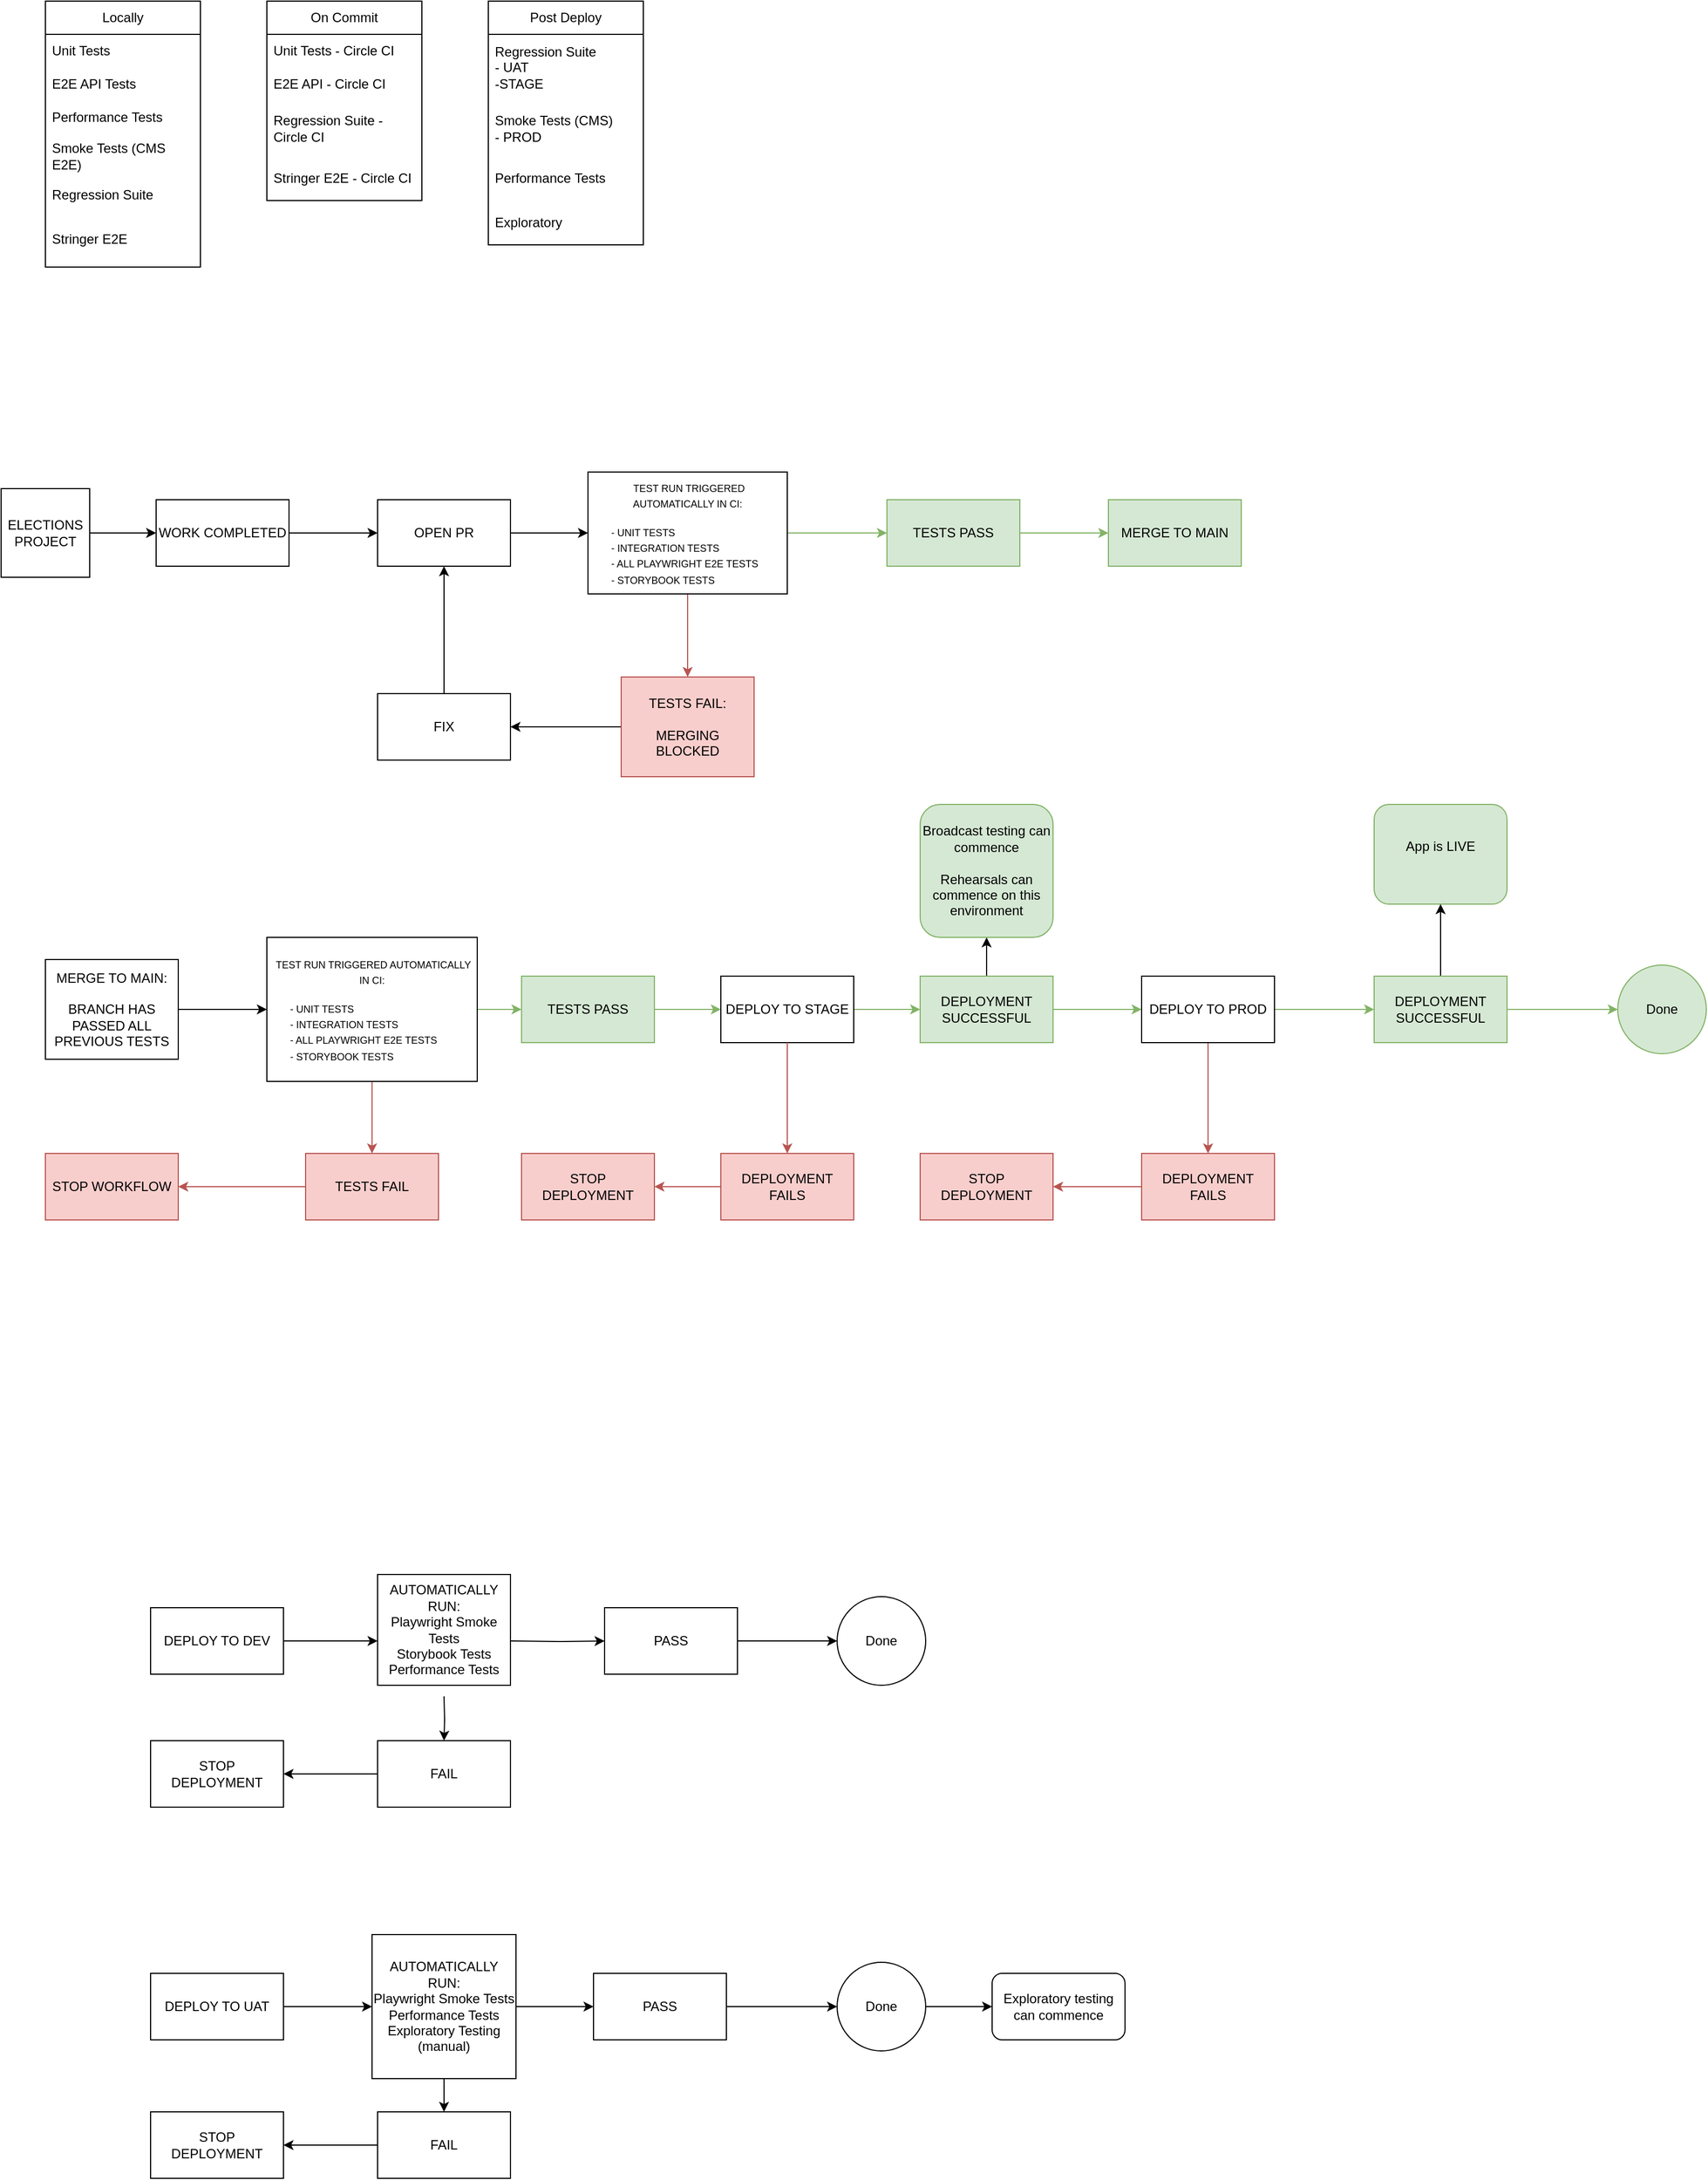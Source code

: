 <mxfile version="27.2.0">
  <diagram name="Page-1" id="F1OOcrW6D3RRBcVDZrj7">
    <mxGraphModel dx="1426" dy="790" grid="1" gridSize="10" guides="1" tooltips="1" connect="1" arrows="1" fold="1" page="1" pageScale="1" pageWidth="2339" pageHeight="3300" math="0" shadow="0">
      <root>
        <mxCell id="0" />
        <mxCell id="1" parent="0" />
        <mxCell id="KTq_Er68q4V80zFjPGYi-2" value="Locally" style="swimlane;fontStyle=0;childLayout=stackLayout;horizontal=1;startSize=30;horizontalStack=0;resizeParent=1;resizeParentMax=0;resizeLast=0;collapsible=1;marginBottom=0;whiteSpace=wrap;html=1;" parent="1" vertex="1">
          <mxGeometry x="80" y="40" width="140" height="240" as="geometry">
            <mxRectangle x="80" y="40" width="80" height="30" as="alternateBounds" />
          </mxGeometry>
        </mxCell>
        <mxCell id="KTq_Er68q4V80zFjPGYi-3" value="Unit Tests" style="text;strokeColor=none;fillColor=none;align=left;verticalAlign=middle;spacingLeft=4;spacingRight=4;overflow=hidden;points=[[0,0.5],[1,0.5]];portConstraint=eastwest;rotatable=0;whiteSpace=wrap;html=1;" parent="KTq_Er68q4V80zFjPGYi-2" vertex="1">
          <mxGeometry y="30" width="140" height="30" as="geometry" />
        </mxCell>
        <mxCell id="KTq_Er68q4V80zFjPGYi-4" value="E2E API Tests" style="text;strokeColor=none;fillColor=none;align=left;verticalAlign=middle;spacingLeft=4;spacingRight=4;overflow=hidden;points=[[0,0.5],[1,0.5]];portConstraint=eastwest;rotatable=0;whiteSpace=wrap;html=1;" parent="KTq_Er68q4V80zFjPGYi-2" vertex="1">
          <mxGeometry y="60" width="140" height="30" as="geometry" />
        </mxCell>
        <mxCell id="KTq_Er68q4V80zFjPGYi-5" value="Performance Tests" style="text;strokeColor=none;fillColor=none;align=left;verticalAlign=middle;spacingLeft=4;spacingRight=4;overflow=hidden;points=[[0,0.5],[1,0.5]];portConstraint=eastwest;rotatable=0;whiteSpace=wrap;html=1;" parent="KTq_Er68q4V80zFjPGYi-2" vertex="1">
          <mxGeometry y="90" width="140" height="30" as="geometry" />
        </mxCell>
        <mxCell id="KTq_Er68q4V80zFjPGYi-15" value="Smoke Tests (CMS E2E)" style="text;strokeColor=none;fillColor=none;align=left;verticalAlign=middle;spacingLeft=4;spacingRight=4;overflow=hidden;points=[[0,0.5],[1,0.5]];portConstraint=eastwest;rotatable=0;whiteSpace=wrap;html=1;" parent="KTq_Er68q4V80zFjPGYi-2" vertex="1">
          <mxGeometry y="120" width="140" height="40" as="geometry" />
        </mxCell>
        <mxCell id="KTq_Er68q4V80zFjPGYi-16" value="Regression Suite" style="text;strokeColor=none;fillColor=none;align=left;verticalAlign=middle;spacingLeft=4;spacingRight=4;overflow=hidden;points=[[0,0.5],[1,0.5]];portConstraint=eastwest;rotatable=0;whiteSpace=wrap;html=1;" parent="KTq_Er68q4V80zFjPGYi-2" vertex="1">
          <mxGeometry y="160" width="140" height="30" as="geometry" />
        </mxCell>
        <mxCell id="KTq_Er68q4V80zFjPGYi-14" value="Stringer E2E" style="text;strokeColor=none;fillColor=none;align=left;verticalAlign=middle;spacingLeft=4;spacingRight=4;overflow=hidden;points=[[0,0.5],[1,0.5]];portConstraint=eastwest;rotatable=0;whiteSpace=wrap;html=1;" parent="KTq_Er68q4V80zFjPGYi-2" vertex="1">
          <mxGeometry y="190" width="140" height="50" as="geometry" />
        </mxCell>
        <mxCell id="KTq_Er68q4V80zFjPGYi-6" value="On Commit" style="swimlane;fontStyle=0;childLayout=stackLayout;horizontal=1;startSize=30;horizontalStack=0;resizeParent=1;resizeParentMax=0;resizeLast=0;collapsible=1;marginBottom=0;whiteSpace=wrap;html=1;" parent="1" vertex="1">
          <mxGeometry x="280" y="40" width="140" height="180" as="geometry">
            <mxRectangle x="280" y="40" width="100" height="30" as="alternateBounds" />
          </mxGeometry>
        </mxCell>
        <mxCell id="KTq_Er68q4V80zFjPGYi-7" value="Unit Tests - Circle CI" style="text;strokeColor=none;fillColor=none;align=left;verticalAlign=middle;spacingLeft=4;spacingRight=4;overflow=hidden;points=[[0,0.5],[1,0.5]];portConstraint=eastwest;rotatable=0;whiteSpace=wrap;html=1;" parent="KTq_Er68q4V80zFjPGYi-6" vertex="1">
          <mxGeometry y="30" width="140" height="30" as="geometry" />
        </mxCell>
        <mxCell id="KTq_Er68q4V80zFjPGYi-8" value="E2E API - Circle CI" style="text;strokeColor=none;fillColor=none;align=left;verticalAlign=middle;spacingLeft=4;spacingRight=4;overflow=hidden;points=[[0,0.5],[1,0.5]];portConstraint=eastwest;rotatable=0;whiteSpace=wrap;html=1;" parent="KTq_Er68q4V80zFjPGYi-6" vertex="1">
          <mxGeometry y="60" width="140" height="30" as="geometry" />
        </mxCell>
        <mxCell id="KTq_Er68q4V80zFjPGYi-9" value="Regression Suite - Circle CI" style="text;strokeColor=none;fillColor=none;align=left;verticalAlign=middle;spacingLeft=4;spacingRight=4;overflow=hidden;points=[[0,0.5],[1,0.5]];portConstraint=eastwest;rotatable=0;whiteSpace=wrap;html=1;" parent="KTq_Er68q4V80zFjPGYi-6" vertex="1">
          <mxGeometry y="90" width="140" height="50" as="geometry" />
        </mxCell>
        <mxCell id="KTq_Er68q4V80zFjPGYi-17" value="Stringer E2E - Circle CI" style="text;strokeColor=none;fillColor=none;align=left;verticalAlign=middle;spacingLeft=4;spacingRight=4;overflow=hidden;points=[[0,0.5],[1,0.5]];portConstraint=eastwest;rotatable=0;whiteSpace=wrap;html=1;" parent="KTq_Er68q4V80zFjPGYi-6" vertex="1">
          <mxGeometry y="140" width="140" height="40" as="geometry" />
        </mxCell>
        <mxCell id="KTq_Er68q4V80zFjPGYi-10" value="Post Deploy" style="swimlane;fontStyle=0;childLayout=stackLayout;horizontal=1;startSize=30;horizontalStack=0;resizeParent=1;resizeParentMax=0;resizeLast=0;collapsible=1;marginBottom=0;whiteSpace=wrap;html=1;" parent="1" vertex="1">
          <mxGeometry x="480" y="40" width="140" height="220" as="geometry">
            <mxRectangle x="480" y="40" width="110" height="30" as="alternateBounds" />
          </mxGeometry>
        </mxCell>
        <mxCell id="KTq_Er68q4V80zFjPGYi-11" value="Regression Suite&lt;br&gt;- UAT&lt;br&gt;-STAGE" style="text;strokeColor=none;fillColor=none;align=left;verticalAlign=middle;spacingLeft=4;spacingRight=4;overflow=hidden;points=[[0,0.5],[1,0.5]];portConstraint=eastwest;rotatable=0;whiteSpace=wrap;html=1;" parent="KTq_Er68q4V80zFjPGYi-10" vertex="1">
          <mxGeometry y="30" width="140" height="60" as="geometry" />
        </mxCell>
        <mxCell id="KTq_Er68q4V80zFjPGYi-12" value="Smoke Tests (CMS)&lt;br&gt;- PROD" style="text;strokeColor=none;fillColor=none;align=left;verticalAlign=middle;spacingLeft=4;spacingRight=4;overflow=hidden;points=[[0,0.5],[1,0.5]];portConstraint=eastwest;rotatable=0;whiteSpace=wrap;html=1;" parent="KTq_Er68q4V80zFjPGYi-10" vertex="1">
          <mxGeometry y="90" width="140" height="50" as="geometry" />
        </mxCell>
        <mxCell id="KTq_Er68q4V80zFjPGYi-13" value="Performance Tests" style="text;strokeColor=none;fillColor=none;align=left;verticalAlign=middle;spacingLeft=4;spacingRight=4;overflow=hidden;points=[[0,0.5],[1,0.5]];portConstraint=eastwest;rotatable=0;whiteSpace=wrap;html=1;" parent="KTq_Er68q4V80zFjPGYi-10" vertex="1">
          <mxGeometry y="140" width="140" height="40" as="geometry" />
        </mxCell>
        <mxCell id="KTq_Er68q4V80zFjPGYi-19" value="Exploratory" style="text;strokeColor=none;fillColor=none;align=left;verticalAlign=middle;spacingLeft=4;spacingRight=4;overflow=hidden;points=[[0,0.5],[1,0.5]];portConstraint=eastwest;rotatable=0;whiteSpace=wrap;html=1;" parent="KTq_Er68q4V80zFjPGYi-10" vertex="1">
          <mxGeometry y="180" width="140" height="40" as="geometry" />
        </mxCell>
        <mxCell id="KTq_Er68q4V80zFjPGYi-22" value="" style="edgeStyle=orthogonalEdgeStyle;rounded=0;orthogonalLoop=1;jettySize=auto;html=1;" parent="1" source="KTq_Er68q4V80zFjPGYi-20" target="KTq_Er68q4V80zFjPGYi-21" edge="1">
          <mxGeometry relative="1" as="geometry" />
        </mxCell>
        <mxCell id="KTq_Er68q4V80zFjPGYi-20" value="ELECTIONS PROJECT" style="whiteSpace=wrap;html=1;aspect=fixed;" parent="1" vertex="1">
          <mxGeometry x="40" y="480" width="80" height="80" as="geometry" />
        </mxCell>
        <mxCell id="KTq_Er68q4V80zFjPGYi-24" value="" style="edgeStyle=orthogonalEdgeStyle;rounded=0;orthogonalLoop=1;jettySize=auto;html=1;" parent="1" source="KTq_Er68q4V80zFjPGYi-21" target="KTq_Er68q4V80zFjPGYi-23" edge="1">
          <mxGeometry relative="1" as="geometry" />
        </mxCell>
        <mxCell id="KTq_Er68q4V80zFjPGYi-21" value="WORK COMPLETED" style="whiteSpace=wrap;html=1;" parent="1" vertex="1">
          <mxGeometry x="180" y="490" width="120" height="60" as="geometry" />
        </mxCell>
        <mxCell id="KTq_Er68q4V80zFjPGYi-26" value="" style="edgeStyle=orthogonalEdgeStyle;rounded=0;orthogonalLoop=1;jettySize=auto;html=1;" parent="1" source="KTq_Er68q4V80zFjPGYi-23" target="KTq_Er68q4V80zFjPGYi-25" edge="1">
          <mxGeometry relative="1" as="geometry" />
        </mxCell>
        <mxCell id="KTq_Er68q4V80zFjPGYi-23" value="OPEN PR" style="whiteSpace=wrap;html=1;" parent="1" vertex="1">
          <mxGeometry x="380" y="490" width="120" height="60" as="geometry" />
        </mxCell>
        <mxCell id="KTq_Er68q4V80zFjPGYi-28" value="" style="edgeStyle=orthogonalEdgeStyle;rounded=0;orthogonalLoop=1;jettySize=auto;html=1;fillColor=#f8cecc;strokeColor=#b85450;" parent="1" source="KTq_Er68q4V80zFjPGYi-25" target="KTq_Er68q4V80zFjPGYi-27" edge="1">
          <mxGeometry relative="1" as="geometry" />
        </mxCell>
        <mxCell id="KTq_Er68q4V80zFjPGYi-33" value="" style="edgeStyle=orthogonalEdgeStyle;rounded=0;orthogonalLoop=1;jettySize=auto;html=1;fillColor=#d5e8d4;strokeColor=#82b366;" parent="1" source="KTq_Er68q4V80zFjPGYi-25" target="KTq_Er68q4V80zFjPGYi-32" edge="1">
          <mxGeometry relative="1" as="geometry" />
        </mxCell>
        <mxCell id="KTq_Er68q4V80zFjPGYi-25" value="&lt;font style=&quot;font-size: 9px;&quot;&gt;&amp;nbsp;TEST RUN TRIGGERED AUTOMATICALLY IN CI:&lt;/font&gt;&lt;div&gt;&lt;font style=&quot;font-size: 9px;&quot;&gt;&lt;br&gt;&lt;div style=&quot;text-align: left;&quot;&gt;&lt;span style=&quot;background-color: transparent; color: light-dark(rgb(0, 0, 0), rgb(255, 255, 255));&quot;&gt;&lt;span style=&quot;white-space: pre;&quot;&gt;&#x9;&lt;/span&gt;- UNIT TESTS&lt;/span&gt;&lt;/div&gt;&lt;/font&gt;&lt;div style=&quot;text-align: left;&quot;&gt;&lt;font style=&quot;font-size: 9px;&quot;&gt;&lt;span style=&quot;white-space: pre;&quot;&gt;&#x9;&lt;/span&gt;- INTEGRATION TESTS&lt;/font&gt;&lt;/div&gt;&lt;div style=&quot;text-align: left;&quot;&gt;&lt;font style=&quot;font-size: 9px;&quot;&gt;&lt;span style=&quot;white-space: pre;&quot;&gt;&#x9;&lt;/span&gt;- ALL PLAYWRIGHT E2E TESTS&lt;/font&gt;&lt;/div&gt;&lt;div style=&quot;text-align: left;&quot;&gt;&lt;font style=&quot;font-size: 9px;&quot;&gt;&lt;span style=&quot;white-space: pre;&quot;&gt;&#x9;&lt;/span&gt;- STORYBOOK TESTS&lt;/font&gt;&lt;/div&gt;&lt;/div&gt;" style="whiteSpace=wrap;html=1;" parent="1" vertex="1">
          <mxGeometry x="570" y="465" width="180" height="110" as="geometry" />
        </mxCell>
        <mxCell id="KTq_Er68q4V80zFjPGYi-30" value="" style="edgeStyle=orthogonalEdgeStyle;rounded=0;orthogonalLoop=1;jettySize=auto;html=1;" parent="1" source="KTq_Er68q4V80zFjPGYi-27" target="KTq_Er68q4V80zFjPGYi-29" edge="1">
          <mxGeometry relative="1" as="geometry" />
        </mxCell>
        <mxCell id="KTq_Er68q4V80zFjPGYi-27" value="TESTS FAIL:&lt;div&gt;&lt;br&gt;&lt;div&gt;MERGING BLOCKED&lt;/div&gt;&lt;/div&gt;" style="whiteSpace=wrap;html=1;fillColor=#f8cecc;strokeColor=#b85450;" parent="1" vertex="1">
          <mxGeometry x="600" y="650" width="120" height="90" as="geometry" />
        </mxCell>
        <mxCell id="KTq_Er68q4V80zFjPGYi-31" value="" style="edgeStyle=orthogonalEdgeStyle;rounded=0;orthogonalLoop=1;jettySize=auto;html=1;" parent="1" source="KTq_Er68q4V80zFjPGYi-29" target="KTq_Er68q4V80zFjPGYi-23" edge="1">
          <mxGeometry relative="1" as="geometry" />
        </mxCell>
        <mxCell id="KTq_Er68q4V80zFjPGYi-29" value="FIX" style="whiteSpace=wrap;html=1;" parent="1" vertex="1">
          <mxGeometry x="380" y="665" width="120" height="60" as="geometry" />
        </mxCell>
        <mxCell id="KTq_Er68q4V80zFjPGYi-35" value="" style="edgeStyle=orthogonalEdgeStyle;rounded=0;orthogonalLoop=1;jettySize=auto;html=1;fillColor=#d5e8d4;strokeColor=#82b366;" parent="1" source="KTq_Er68q4V80zFjPGYi-32" target="KTq_Er68q4V80zFjPGYi-34" edge="1">
          <mxGeometry relative="1" as="geometry" />
        </mxCell>
        <mxCell id="KTq_Er68q4V80zFjPGYi-32" value="TESTS PASS" style="whiteSpace=wrap;html=1;fillColor=#d5e8d4;strokeColor=#82b366;" parent="1" vertex="1">
          <mxGeometry x="840" y="490" width="120" height="60" as="geometry" />
        </mxCell>
        <mxCell id="KTq_Er68q4V80zFjPGYi-34" value="MERGE TO MAIN" style="whiteSpace=wrap;html=1;fillColor=#d5e8d4;strokeColor=#82b366;" parent="1" vertex="1">
          <mxGeometry x="1040" y="490" width="120" height="60" as="geometry" />
        </mxCell>
        <mxCell id="QdnYY8yoWKjvE_q9ZzVg-10" value="" style="edgeStyle=orthogonalEdgeStyle;rounded=0;orthogonalLoop=1;jettySize=auto;html=1;" edge="1" parent="1" source="QdnYY8yoWKjvE_q9ZzVg-11" target="QdnYY8yoWKjvE_q9ZzVg-25">
          <mxGeometry relative="1" as="geometry" />
        </mxCell>
        <mxCell id="QdnYY8yoWKjvE_q9ZzVg-11" value="DEPLOY TO UAT" style="whiteSpace=wrap;html=1;" vertex="1" parent="1">
          <mxGeometry x="175" y="1820" width="120" height="60" as="geometry" />
        </mxCell>
        <mxCell id="QdnYY8yoWKjvE_q9ZzVg-12" value="" style="edgeStyle=orthogonalEdgeStyle;rounded=0;orthogonalLoop=1;jettySize=auto;html=1;" edge="1" parent="1" source="QdnYY8yoWKjvE_q9ZzVg-13">
          <mxGeometry relative="1" as="geometry">
            <mxPoint x="380" y="1520" as="targetPoint" />
          </mxGeometry>
        </mxCell>
        <mxCell id="QdnYY8yoWKjvE_q9ZzVg-13" value="DEPLOY TO DEV" style="whiteSpace=wrap;html=1;" vertex="1" parent="1">
          <mxGeometry x="175" y="1490" width="120" height="60" as="geometry" />
        </mxCell>
        <mxCell id="QdnYY8yoWKjvE_q9ZzVg-21" value="" style="edgeStyle=orthogonalEdgeStyle;rounded=0;orthogonalLoop=1;jettySize=auto;html=1;" edge="1" parent="1" target="QdnYY8yoWKjvE_q9ZzVg-48">
          <mxGeometry relative="1" as="geometry">
            <mxPoint x="500" y="1520" as="sourcePoint" />
          </mxGeometry>
        </mxCell>
        <mxCell id="QdnYY8yoWKjvE_q9ZzVg-22" value="AUTOMATICALLY RUN:&lt;div&gt;Playwright Smoke Tests&lt;/div&gt;&lt;div&gt;Storybook Tests&lt;br style=&quot;border-color: var(--border-color);&quot;&gt;Performance Tests&lt;/div&gt;" style="whiteSpace=wrap;html=1;" vertex="1" parent="1">
          <mxGeometry x="380" y="1460" width="120" height="100" as="geometry" />
        </mxCell>
        <mxCell id="QdnYY8yoWKjvE_q9ZzVg-23" value="" style="edgeStyle=orthogonalEdgeStyle;rounded=0;orthogonalLoop=1;jettySize=auto;html=1;" edge="1" parent="1" source="QdnYY8yoWKjvE_q9ZzVg-25" target="QdnYY8yoWKjvE_q9ZzVg-33">
          <mxGeometry relative="1" as="geometry" />
        </mxCell>
        <mxCell id="QdnYY8yoWKjvE_q9ZzVg-24" value="" style="edgeStyle=orthogonalEdgeStyle;rounded=0;orthogonalLoop=1;jettySize=auto;html=1;" edge="1" parent="1" source="QdnYY8yoWKjvE_q9ZzVg-25" target="QdnYY8yoWKjvE_q9ZzVg-46">
          <mxGeometry relative="1" as="geometry" />
        </mxCell>
        <mxCell id="QdnYY8yoWKjvE_q9ZzVg-25" value="AUTOMATICALLY RUN:&lt;br&gt;Playwright Smoke Tests&lt;br&gt;Performance Tests&lt;br&gt;Exploratory Testing (manual)" style="whiteSpace=wrap;html=1;" vertex="1" parent="1">
          <mxGeometry x="375" y="1785" width="130" height="130" as="geometry" />
        </mxCell>
        <mxCell id="QdnYY8yoWKjvE_q9ZzVg-32" value="" style="edgeStyle=orthogonalEdgeStyle;rounded=0;orthogonalLoop=1;jettySize=auto;html=1;" edge="1" parent="1" source="QdnYY8yoWKjvE_q9ZzVg-33" target="QdnYY8yoWKjvE_q9ZzVg-34">
          <mxGeometry relative="1" as="geometry" />
        </mxCell>
        <mxCell id="QdnYY8yoWKjvE_q9ZzVg-33" value="FAIL" style="whiteSpace=wrap;html=1;" vertex="1" parent="1">
          <mxGeometry x="380" y="1945" width="120" height="60" as="geometry" />
        </mxCell>
        <mxCell id="QdnYY8yoWKjvE_q9ZzVg-34" value="STOP DEPLOYMENT" style="whiteSpace=wrap;html=1;" vertex="1" parent="1">
          <mxGeometry x="175" y="1945" width="120" height="60" as="geometry" />
        </mxCell>
        <mxCell id="QdnYY8yoWKjvE_q9ZzVg-45" value="" style="edgeStyle=orthogonalEdgeStyle;rounded=0;orthogonalLoop=1;jettySize=auto;html=1;" edge="1" parent="1" source="QdnYY8yoWKjvE_q9ZzVg-46" target="QdnYY8yoWKjvE_q9ZzVg-51">
          <mxGeometry relative="1" as="geometry" />
        </mxCell>
        <mxCell id="QdnYY8yoWKjvE_q9ZzVg-46" value="PASS" style="whiteSpace=wrap;html=1;" vertex="1" parent="1">
          <mxGeometry x="575" y="1820" width="120" height="60" as="geometry" />
        </mxCell>
        <mxCell id="QdnYY8yoWKjvE_q9ZzVg-47" value="" style="edgeStyle=orthogonalEdgeStyle;rounded=0;orthogonalLoop=1;jettySize=auto;html=1;" edge="1" parent="1" source="QdnYY8yoWKjvE_q9ZzVg-48">
          <mxGeometry relative="1" as="geometry">
            <mxPoint x="795" y="1520" as="targetPoint" />
          </mxGeometry>
        </mxCell>
        <mxCell id="QdnYY8yoWKjvE_q9ZzVg-48" value="PASS" style="whiteSpace=wrap;html=1;" vertex="1" parent="1">
          <mxGeometry x="585" y="1490" width="120" height="60" as="geometry" />
        </mxCell>
        <mxCell id="QdnYY8yoWKjvE_q9ZzVg-49" value="Done" style="ellipse;whiteSpace=wrap;html=1;" vertex="1" parent="1">
          <mxGeometry x="795" y="1480" width="80" height="80" as="geometry" />
        </mxCell>
        <mxCell id="QdnYY8yoWKjvE_q9ZzVg-50" value="" style="edgeStyle=orthogonalEdgeStyle;rounded=0;orthogonalLoop=1;jettySize=auto;html=1;" edge="1" parent="1" source="QdnYY8yoWKjvE_q9ZzVg-51" target="QdnYY8yoWKjvE_q9ZzVg-56">
          <mxGeometry relative="1" as="geometry" />
        </mxCell>
        <mxCell id="QdnYY8yoWKjvE_q9ZzVg-51" value="Done" style="ellipse;whiteSpace=wrap;html=1;" vertex="1" parent="1">
          <mxGeometry x="795" y="1810" width="80" height="80" as="geometry" />
        </mxCell>
        <mxCell id="QdnYY8yoWKjvE_q9ZzVg-56" value="Exploratory testing can commence" style="rounded=1;whiteSpace=wrap;html=1;" vertex="1" parent="1">
          <mxGeometry x="935" y="1820" width="120" height="60" as="geometry" />
        </mxCell>
        <mxCell id="QdnYY8yoWKjvE_q9ZzVg-58" value="" style="edgeStyle=orthogonalEdgeStyle;rounded=0;orthogonalLoop=1;jettySize=auto;html=1;" edge="1" parent="1" target="QdnYY8yoWKjvE_q9ZzVg-60">
          <mxGeometry relative="1" as="geometry">
            <mxPoint x="440" y="1570" as="sourcePoint" />
          </mxGeometry>
        </mxCell>
        <mxCell id="QdnYY8yoWKjvE_q9ZzVg-59" value="" style="edgeStyle=orthogonalEdgeStyle;rounded=0;orthogonalLoop=1;jettySize=auto;html=1;" edge="1" parent="1" source="QdnYY8yoWKjvE_q9ZzVg-60" target="QdnYY8yoWKjvE_q9ZzVg-61">
          <mxGeometry relative="1" as="geometry" />
        </mxCell>
        <mxCell id="QdnYY8yoWKjvE_q9ZzVg-60" value="FAIL" style="whiteSpace=wrap;html=1;" vertex="1" parent="1">
          <mxGeometry x="380" y="1610" width="120" height="60" as="geometry" />
        </mxCell>
        <mxCell id="QdnYY8yoWKjvE_q9ZzVg-61" value="STOP DEPLOYMENT" style="whiteSpace=wrap;html=1;" vertex="1" parent="1">
          <mxGeometry x="175" y="1610" width="120" height="60" as="geometry" />
        </mxCell>
        <mxCell id="QdnYY8yoWKjvE_q9ZzVg-79" style="edgeStyle=orthogonalEdgeStyle;rounded=0;orthogonalLoop=1;jettySize=auto;html=1;exitX=1;exitY=0.5;exitDx=0;exitDy=0;entryX=0;entryY=0.5;entryDx=0;entryDy=0;" edge="1" parent="1" source="QdnYY8yoWKjvE_q9ZzVg-63" target="QdnYY8yoWKjvE_q9ZzVg-64">
          <mxGeometry relative="1" as="geometry" />
        </mxCell>
        <mxCell id="QdnYY8yoWKjvE_q9ZzVg-63" value="MERGE TO MAIN:&lt;div&gt;&lt;br&gt;&lt;/div&gt;&lt;div&gt;BRANCH HAS PASSED ALL PREVIOUS TESTS&lt;/div&gt;" style="whiteSpace=wrap;html=1;" vertex="1" parent="1">
          <mxGeometry x="80" y="905" width="120" height="90" as="geometry" />
        </mxCell>
        <mxCell id="QdnYY8yoWKjvE_q9ZzVg-80" style="edgeStyle=orthogonalEdgeStyle;rounded=0;orthogonalLoop=1;jettySize=auto;html=1;exitX=1;exitY=0.5;exitDx=0;exitDy=0;fillColor=#d5e8d4;strokeColor=#82b366;" edge="1" parent="1" source="QdnYY8yoWKjvE_q9ZzVg-64" target="QdnYY8yoWKjvE_q9ZzVg-65">
          <mxGeometry relative="1" as="geometry" />
        </mxCell>
        <mxCell id="QdnYY8yoWKjvE_q9ZzVg-87" style="edgeStyle=orthogonalEdgeStyle;rounded=0;orthogonalLoop=1;jettySize=auto;html=1;exitX=0.5;exitY=1;exitDx=0;exitDy=0;entryX=0.5;entryY=0;entryDx=0;entryDy=0;fillColor=#f8cecc;strokeColor=#b85450;" edge="1" parent="1" source="QdnYY8yoWKjvE_q9ZzVg-64" target="QdnYY8yoWKjvE_q9ZzVg-67">
          <mxGeometry relative="1" as="geometry" />
        </mxCell>
        <mxCell id="QdnYY8yoWKjvE_q9ZzVg-64" value="&lt;font style=&quot;font-size: 9px;&quot;&gt;&amp;nbsp;TEST RUN TRIGGERED AUTOMATICALLY IN CI:&lt;/font&gt;&lt;div&gt;&lt;font style=&quot;font-size: 9px;&quot;&gt;&lt;br&gt;&lt;div style=&quot;text-align: left;&quot;&gt;&lt;span style=&quot;background-color: transparent; color: light-dark(rgb(0, 0, 0), rgb(255, 255, 255));&quot;&gt;&lt;span style=&quot;white-space: pre;&quot;&gt;&#x9;&lt;/span&gt;- UNIT TESTS&lt;/span&gt;&lt;/div&gt;&lt;/font&gt;&lt;div style=&quot;text-align: left;&quot;&gt;&lt;font style=&quot;font-size: 9px;&quot;&gt;&lt;span style=&quot;white-space: pre;&quot;&gt;&#x9;&lt;/span&gt;- INTEGRATION TESTS&lt;/font&gt;&lt;/div&gt;&lt;div style=&quot;text-align: left;&quot;&gt;&lt;font style=&quot;font-size: 9px;&quot;&gt;&lt;span style=&quot;white-space: pre;&quot;&gt;&#x9;&lt;/span&gt;- ALL PLAYWRIGHT E2E TESTS&lt;/font&gt;&lt;/div&gt;&lt;div style=&quot;text-align: left;&quot;&gt;&lt;font style=&quot;font-size: 9px;&quot;&gt;&lt;span style=&quot;white-space: pre;&quot;&gt;&#x9;&lt;/span&gt;- STORYBOOK TESTS&lt;/font&gt;&lt;/div&gt;&lt;/div&gt;" style="whiteSpace=wrap;html=1;" vertex="1" parent="1">
          <mxGeometry x="280" y="885" width="190" height="130" as="geometry" />
        </mxCell>
        <mxCell id="QdnYY8yoWKjvE_q9ZzVg-81" style="edgeStyle=orthogonalEdgeStyle;rounded=0;orthogonalLoop=1;jettySize=auto;html=1;exitX=1;exitY=0.5;exitDx=0;exitDy=0;entryX=0;entryY=0.5;entryDx=0;entryDy=0;fillColor=#d5e8d4;strokeColor=#82b366;" edge="1" parent="1" source="QdnYY8yoWKjvE_q9ZzVg-65" target="QdnYY8yoWKjvE_q9ZzVg-69">
          <mxGeometry relative="1" as="geometry" />
        </mxCell>
        <mxCell id="QdnYY8yoWKjvE_q9ZzVg-65" value="TESTS PASS" style="whiteSpace=wrap;html=1;fillColor=#d5e8d4;strokeColor=#82b366;" vertex="1" parent="1">
          <mxGeometry x="510" y="920" width="120" height="60" as="geometry" />
        </mxCell>
        <mxCell id="QdnYY8yoWKjvE_q9ZzVg-66" value="Done" style="ellipse;whiteSpace=wrap;html=1;fillColor=#d5e8d4;strokeColor=#82b366;" vertex="1" parent="1">
          <mxGeometry x="1500" y="910" width="80" height="80" as="geometry" />
        </mxCell>
        <mxCell id="QdnYY8yoWKjvE_q9ZzVg-88" style="edgeStyle=orthogonalEdgeStyle;rounded=0;orthogonalLoop=1;jettySize=auto;html=1;exitX=0;exitY=0.5;exitDx=0;exitDy=0;entryX=1;entryY=0.5;entryDx=0;entryDy=0;fillColor=#f8cecc;strokeColor=#b85450;" edge="1" parent="1" source="QdnYY8yoWKjvE_q9ZzVg-67" target="QdnYY8yoWKjvE_q9ZzVg-68">
          <mxGeometry relative="1" as="geometry" />
        </mxCell>
        <mxCell id="QdnYY8yoWKjvE_q9ZzVg-67" value="TESTS FAIL" style="whiteSpace=wrap;html=1;fillColor=#f8cecc;strokeColor=#b85450;" vertex="1" parent="1">
          <mxGeometry x="315" y="1080" width="120" height="60" as="geometry" />
        </mxCell>
        <mxCell id="QdnYY8yoWKjvE_q9ZzVg-68" value="STOP WORKFLOW" style="whiteSpace=wrap;html=1;fillColor=#f8cecc;strokeColor=#b85450;" vertex="1" parent="1">
          <mxGeometry x="80" y="1080" width="120" height="60" as="geometry" />
        </mxCell>
        <mxCell id="QdnYY8yoWKjvE_q9ZzVg-83" style="edgeStyle=orthogonalEdgeStyle;rounded=0;orthogonalLoop=1;jettySize=auto;html=1;exitX=1;exitY=0.5;exitDx=0;exitDy=0;entryX=0;entryY=0.5;entryDx=0;entryDy=0;fillColor=#d5e8d4;strokeColor=#82b366;" edge="1" parent="1" source="QdnYY8yoWKjvE_q9ZzVg-69" target="QdnYY8yoWKjvE_q9ZzVg-72">
          <mxGeometry relative="1" as="geometry" />
        </mxCell>
        <mxCell id="QdnYY8yoWKjvE_q9ZzVg-69" value="DEPLOY TO STAGE" style="whiteSpace=wrap;html=1;" vertex="1" parent="1">
          <mxGeometry x="690" y="920" width="120" height="60" as="geometry" />
        </mxCell>
        <mxCell id="QdnYY8yoWKjvE_q9ZzVg-90" style="edgeStyle=orthogonalEdgeStyle;rounded=0;orthogonalLoop=1;jettySize=auto;html=1;exitX=0;exitY=0.5;exitDx=0;exitDy=0;entryX=1;entryY=0.5;entryDx=0;entryDy=0;fillColor=#f8cecc;strokeColor=#b85450;" edge="1" parent="1" source="QdnYY8yoWKjvE_q9ZzVg-70" target="QdnYY8yoWKjvE_q9ZzVg-71">
          <mxGeometry relative="1" as="geometry" />
        </mxCell>
        <mxCell id="QdnYY8yoWKjvE_q9ZzVg-70" value="DEPLOYMENT FAILS" style="whiteSpace=wrap;html=1;fillColor=#f8cecc;strokeColor=#b85450;" vertex="1" parent="1">
          <mxGeometry x="690" y="1080" width="120" height="60" as="geometry" />
        </mxCell>
        <mxCell id="QdnYY8yoWKjvE_q9ZzVg-71" value="STOP DEPLOYMENT" style="whiteSpace=wrap;html=1;fillColor=#f8cecc;strokeColor=#b85450;" vertex="1" parent="1">
          <mxGeometry x="510" y="1080" width="120" height="60" as="geometry" />
        </mxCell>
        <mxCell id="QdnYY8yoWKjvE_q9ZzVg-84" style="edgeStyle=orthogonalEdgeStyle;rounded=0;orthogonalLoop=1;jettySize=auto;html=1;exitX=1;exitY=0.5;exitDx=0;exitDy=0;entryX=0;entryY=0.5;entryDx=0;entryDy=0;fillColor=#d5e8d4;strokeColor=#82b366;" edge="1" parent="1" source="QdnYY8yoWKjvE_q9ZzVg-72" target="QdnYY8yoWKjvE_q9ZzVg-73">
          <mxGeometry relative="1" as="geometry" />
        </mxCell>
        <mxCell id="QdnYY8yoWKjvE_q9ZzVg-91" value="" style="edgeStyle=orthogonalEdgeStyle;rounded=0;orthogonalLoop=1;jettySize=auto;html=1;" edge="1" parent="1" source="QdnYY8yoWKjvE_q9ZzVg-72" target="QdnYY8yoWKjvE_q9ZzVg-77">
          <mxGeometry relative="1" as="geometry" />
        </mxCell>
        <mxCell id="QdnYY8yoWKjvE_q9ZzVg-72" value="DEPLOYMENT SUCCESSFUL" style="whiteSpace=wrap;html=1;fillColor=#d5e8d4;strokeColor=#82b366;" vertex="1" parent="1">
          <mxGeometry x="870" y="920" width="120" height="60" as="geometry" />
        </mxCell>
        <mxCell id="QdnYY8yoWKjvE_q9ZzVg-94" value="" style="edgeStyle=orthogonalEdgeStyle;rounded=0;orthogonalLoop=1;jettySize=auto;html=1;fillColor=#d5e8d4;strokeColor=#82b366;" edge="1" parent="1" source="QdnYY8yoWKjvE_q9ZzVg-73" target="QdnYY8yoWKjvE_q9ZzVg-92">
          <mxGeometry relative="1" as="geometry" />
        </mxCell>
        <mxCell id="QdnYY8yoWKjvE_q9ZzVg-95" value="" style="edgeStyle=orthogonalEdgeStyle;rounded=0;orthogonalLoop=1;jettySize=auto;html=1;fillColor=#f8cecc;strokeColor=#b85450;" edge="1" parent="1" source="QdnYY8yoWKjvE_q9ZzVg-73" target="QdnYY8yoWKjvE_q9ZzVg-75">
          <mxGeometry relative="1" as="geometry" />
        </mxCell>
        <mxCell id="QdnYY8yoWKjvE_q9ZzVg-73" value="DEPLOY TO PROD" style="whiteSpace=wrap;html=1;" vertex="1" parent="1">
          <mxGeometry x="1070" y="920" width="120" height="60" as="geometry" />
        </mxCell>
        <mxCell id="QdnYY8yoWKjvE_q9ZzVg-96" value="" style="edgeStyle=orthogonalEdgeStyle;rounded=0;orthogonalLoop=1;jettySize=auto;html=1;fillColor=#f8cecc;strokeColor=#b85450;" edge="1" parent="1" source="QdnYY8yoWKjvE_q9ZzVg-75" target="QdnYY8yoWKjvE_q9ZzVg-76">
          <mxGeometry relative="1" as="geometry">
            <Array as="points">
              <mxPoint x="1020" y="1110" />
              <mxPoint x="1020" y="1110" />
            </Array>
          </mxGeometry>
        </mxCell>
        <mxCell id="QdnYY8yoWKjvE_q9ZzVg-75" value="DEPLOYMENT FAILS" style="whiteSpace=wrap;html=1;fillColor=#f8cecc;strokeColor=#b85450;" vertex="1" parent="1">
          <mxGeometry x="1070" y="1080" width="120" height="60" as="geometry" />
        </mxCell>
        <mxCell id="QdnYY8yoWKjvE_q9ZzVg-76" value="STOP DEPLOYMENT" style="whiteSpace=wrap;html=1;fillColor=#f8cecc;strokeColor=#b85450;" vertex="1" parent="1">
          <mxGeometry x="870" y="1080" width="120" height="60" as="geometry" />
        </mxCell>
        <mxCell id="QdnYY8yoWKjvE_q9ZzVg-77" value="Broadcast testing can commence&lt;div&gt;&lt;br&gt;&lt;/div&gt;&lt;div&gt;Rehearsals can commence on this environment&lt;/div&gt;" style="rounded=1;whiteSpace=wrap;html=1;fillColor=#d5e8d4;strokeColor=#82b366;" vertex="1" parent="1">
          <mxGeometry x="870" y="765" width="120" height="120" as="geometry" />
        </mxCell>
        <mxCell id="QdnYY8yoWKjvE_q9ZzVg-78" value="&lt;div&gt;App is LIVE&lt;/div&gt;&lt;div&gt;&lt;br&gt;&lt;/div&gt;" style="rounded=1;whiteSpace=wrap;html=1;align=center;fillColor=#d5e8d4;strokeColor=#82b366;" vertex="1" parent="1">
          <mxGeometry x="1280" y="765" width="120" height="90" as="geometry" />
        </mxCell>
        <mxCell id="QdnYY8yoWKjvE_q9ZzVg-89" style="edgeStyle=orthogonalEdgeStyle;rounded=0;orthogonalLoop=1;jettySize=auto;html=1;exitX=0.5;exitY=1;exitDx=0;exitDy=0;entryX=0.5;entryY=0;entryDx=0;entryDy=0;fillColor=#f8cecc;strokeColor=#b85450;" edge="1" parent="1" source="QdnYY8yoWKjvE_q9ZzVg-69" target="QdnYY8yoWKjvE_q9ZzVg-70">
          <mxGeometry relative="1" as="geometry" />
        </mxCell>
        <mxCell id="QdnYY8yoWKjvE_q9ZzVg-93" value="" style="edgeStyle=orthogonalEdgeStyle;rounded=0;orthogonalLoop=1;jettySize=auto;html=1;" edge="1" parent="1" source="QdnYY8yoWKjvE_q9ZzVg-92" target="QdnYY8yoWKjvE_q9ZzVg-78">
          <mxGeometry relative="1" as="geometry" />
        </mxCell>
        <mxCell id="QdnYY8yoWKjvE_q9ZzVg-97" value="" style="edgeStyle=orthogonalEdgeStyle;rounded=0;orthogonalLoop=1;jettySize=auto;html=1;fillColor=#d5e8d4;strokeColor=#82b366;" edge="1" parent="1" source="QdnYY8yoWKjvE_q9ZzVg-92" target="QdnYY8yoWKjvE_q9ZzVg-66">
          <mxGeometry relative="1" as="geometry" />
        </mxCell>
        <mxCell id="QdnYY8yoWKjvE_q9ZzVg-92" value="DEPLOYMENT SUCCESSFUL" style="whiteSpace=wrap;html=1;fillColor=#d5e8d4;strokeColor=#82b366;" vertex="1" parent="1">
          <mxGeometry x="1280" y="920" width="120" height="60" as="geometry" />
        </mxCell>
      </root>
    </mxGraphModel>
  </diagram>
</mxfile>
